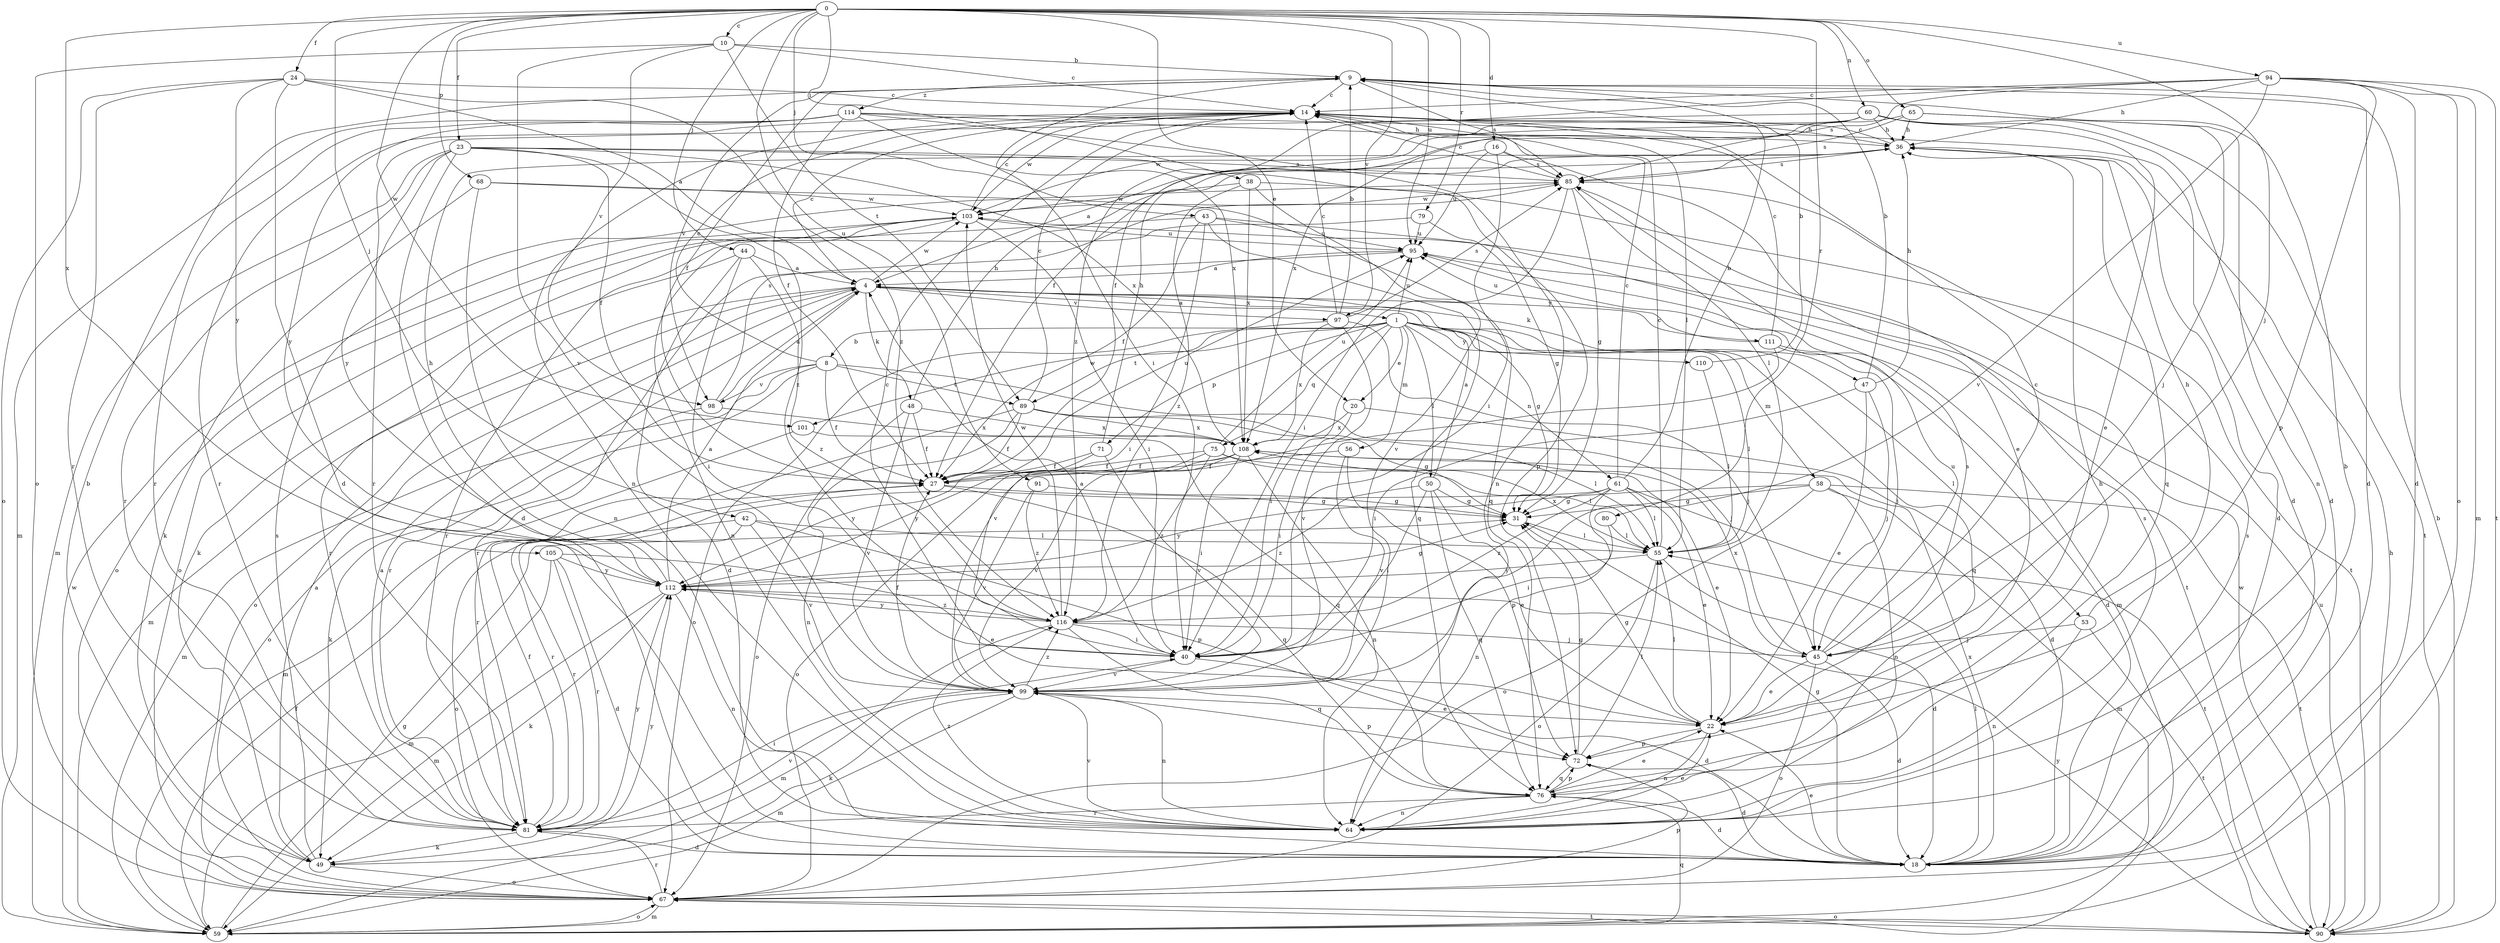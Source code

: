 strict digraph  {
0;
1;
4;
8;
9;
10;
14;
16;
18;
20;
22;
23;
24;
27;
31;
36;
38;
40;
42;
43;
44;
45;
47;
48;
49;
50;
53;
55;
56;
58;
59;
60;
61;
64;
65;
67;
68;
71;
72;
75;
76;
79;
80;
81;
85;
89;
90;
91;
94;
95;
97;
98;
99;
101;
103;
105;
108;
110;
111;
112;
114;
116;
0 -> 10  [label=c];
0 -> 16  [label=d];
0 -> 20  [label=e];
0 -> 23  [label=f];
0 -> 24  [label=f];
0 -> 38  [label=i];
0 -> 42  [label=j];
0 -> 43  [label=j];
0 -> 44  [label=j];
0 -> 45  [label=j];
0 -> 60  [label=n];
0 -> 65  [label=o];
0 -> 68  [label=p];
0 -> 79  [label=r];
0 -> 80  [label=r];
0 -> 91  [label=u];
0 -> 94  [label=u];
0 -> 95  [label=u];
0 -> 97  [label=v];
0 -> 101  [label=w];
0 -> 105  [label=x];
1 -> 8  [label=b];
1 -> 20  [label=e];
1 -> 40  [label=i];
1 -> 50  [label=l];
1 -> 53  [label=l];
1 -> 55  [label=l];
1 -> 56  [label=m];
1 -> 58  [label=m];
1 -> 61  [label=n];
1 -> 71  [label=p];
1 -> 75  [label=q];
1 -> 76  [label=q];
1 -> 89  [label=t];
1 -> 95  [label=u];
1 -> 101  [label=w];
1 -> 110  [label=y];
4 -> 1  [label=a];
4 -> 14  [label=c];
4 -> 31  [label=g];
4 -> 47  [label=k];
4 -> 48  [label=k];
4 -> 59  [label=m];
4 -> 67  [label=o];
4 -> 81  [label=r];
4 -> 97  [label=v];
4 -> 103  [label=w];
4 -> 111  [label=y];
8 -> 14  [label=c];
8 -> 27  [label=f];
8 -> 45  [label=j];
8 -> 59  [label=m];
8 -> 67  [label=o];
8 -> 89  [label=t];
8 -> 98  [label=v];
9 -> 14  [label=c];
9 -> 18  [label=d];
9 -> 27  [label=f];
9 -> 40  [label=i];
9 -> 85  [label=s];
9 -> 98  [label=v];
9 -> 114  [label=z];
10 -> 9  [label=b];
10 -> 14  [label=c];
10 -> 67  [label=o];
10 -> 89  [label=t];
10 -> 98  [label=v];
10 -> 99  [label=v];
14 -> 36  [label=h];
14 -> 55  [label=l];
14 -> 64  [label=n];
14 -> 81  [label=r];
14 -> 103  [label=w];
16 -> 4  [label=a];
16 -> 22  [label=e];
16 -> 40  [label=i];
16 -> 85  [label=s];
16 -> 95  [label=u];
18 -> 22  [label=e];
18 -> 31  [label=g];
18 -> 55  [label=l];
18 -> 85  [label=s];
18 -> 108  [label=x];
20 -> 18  [label=d];
20 -> 40  [label=i];
20 -> 108  [label=x];
22 -> 31  [label=g];
22 -> 55  [label=l];
22 -> 64  [label=n];
22 -> 72  [label=p];
22 -> 85  [label=s];
23 -> 18  [label=d];
23 -> 27  [label=f];
23 -> 59  [label=m];
23 -> 72  [label=p];
23 -> 81  [label=r];
23 -> 85  [label=s];
23 -> 108  [label=x];
23 -> 112  [label=y];
23 -> 116  [label=z];
24 -> 4  [label=a];
24 -> 14  [label=c];
24 -> 18  [label=d];
24 -> 67  [label=o];
24 -> 81  [label=r];
24 -> 112  [label=y];
24 -> 116  [label=z];
27 -> 31  [label=g];
27 -> 76  [label=q];
27 -> 95  [label=u];
31 -> 55  [label=l];
36 -> 14  [label=c];
36 -> 18  [label=d];
36 -> 76  [label=q];
36 -> 85  [label=s];
38 -> 90  [label=t];
38 -> 99  [label=v];
38 -> 103  [label=w];
38 -> 108  [label=x];
38 -> 116  [label=z];
40 -> 4  [label=a];
40 -> 14  [label=c];
40 -> 18  [label=d];
40 -> 99  [label=v];
42 -> 55  [label=l];
42 -> 67  [label=o];
42 -> 72  [label=p];
42 -> 81  [label=r];
42 -> 99  [label=v];
43 -> 27  [label=f];
43 -> 40  [label=i];
43 -> 67  [label=o];
43 -> 76  [label=q];
43 -> 90  [label=t];
43 -> 95  [label=u];
44 -> 4  [label=a];
44 -> 18  [label=d];
44 -> 40  [label=i];
44 -> 81  [label=r];
44 -> 116  [label=z];
45 -> 14  [label=c];
45 -> 18  [label=d];
45 -> 22  [label=e];
45 -> 67  [label=o];
45 -> 95  [label=u];
45 -> 108  [label=x];
47 -> 9  [label=b];
47 -> 22  [label=e];
47 -> 36  [label=h];
47 -> 40  [label=i];
47 -> 45  [label=j];
48 -> 27  [label=f];
48 -> 36  [label=h];
48 -> 67  [label=o];
48 -> 99  [label=v];
48 -> 108  [label=x];
49 -> 4  [label=a];
49 -> 9  [label=b];
49 -> 67  [label=o];
49 -> 85  [label=s];
49 -> 112  [label=y];
50 -> 4  [label=a];
50 -> 22  [label=e];
50 -> 31  [label=g];
50 -> 40  [label=i];
50 -> 76  [label=q];
50 -> 116  [label=z];
53 -> 36  [label=h];
53 -> 45  [label=j];
53 -> 64  [label=n];
53 -> 90  [label=t];
55 -> 14  [label=c];
55 -> 18  [label=d];
55 -> 67  [label=o];
55 -> 108  [label=x];
55 -> 112  [label=y];
56 -> 27  [label=f];
56 -> 72  [label=p];
56 -> 99  [label=v];
58 -> 31  [label=g];
58 -> 59  [label=m];
58 -> 64  [label=n];
58 -> 67  [label=o];
58 -> 90  [label=t];
58 -> 112  [label=y];
59 -> 27  [label=f];
59 -> 31  [label=g];
59 -> 67  [label=o];
59 -> 76  [label=q];
59 -> 103  [label=w];
60 -> 18  [label=d];
60 -> 22  [label=e];
60 -> 27  [label=f];
60 -> 36  [label=h];
60 -> 81  [label=r];
60 -> 90  [label=t];
60 -> 103  [label=w];
60 -> 108  [label=x];
61 -> 9  [label=b];
61 -> 14  [label=c];
61 -> 22  [label=e];
61 -> 31  [label=g];
61 -> 55  [label=l];
61 -> 64  [label=n];
61 -> 81  [label=r];
61 -> 90  [label=t];
61 -> 116  [label=z];
64 -> 9  [label=b];
64 -> 22  [label=e];
64 -> 85  [label=s];
64 -> 99  [label=v];
64 -> 116  [label=z];
65 -> 27  [label=f];
65 -> 36  [label=h];
65 -> 45  [label=j];
65 -> 64  [label=n];
65 -> 85  [label=s];
67 -> 59  [label=m];
67 -> 72  [label=p];
67 -> 81  [label=r];
67 -> 90  [label=t];
68 -> 49  [label=k];
68 -> 64  [label=n];
68 -> 76  [label=q];
68 -> 103  [label=w];
71 -> 27  [label=f];
71 -> 36  [label=h];
71 -> 99  [label=v];
71 -> 112  [label=y];
72 -> 18  [label=d];
72 -> 31  [label=g];
72 -> 55  [label=l];
72 -> 76  [label=q];
75 -> 22  [label=e];
75 -> 27  [label=f];
75 -> 55  [label=l];
75 -> 95  [label=u];
75 -> 112  [label=y];
75 -> 116  [label=z];
76 -> 18  [label=d];
76 -> 22  [label=e];
76 -> 36  [label=h];
76 -> 64  [label=n];
76 -> 72  [label=p];
76 -> 81  [label=r];
79 -> 31  [label=g];
79 -> 81  [label=r];
79 -> 95  [label=u];
80 -> 40  [label=i];
80 -> 55  [label=l];
81 -> 4  [label=a];
81 -> 18  [label=d];
81 -> 27  [label=f];
81 -> 40  [label=i];
81 -> 49  [label=k];
81 -> 99  [label=v];
81 -> 112  [label=y];
85 -> 14  [label=c];
85 -> 31  [label=g];
85 -> 40  [label=i];
85 -> 55  [label=l];
85 -> 103  [label=w];
89 -> 14  [label=c];
89 -> 27  [label=f];
89 -> 31  [label=g];
89 -> 55  [label=l];
89 -> 64  [label=n];
89 -> 81  [label=r];
89 -> 108  [label=x];
90 -> 9  [label=b];
90 -> 36  [label=h];
90 -> 67  [label=o];
90 -> 95  [label=u];
90 -> 103  [label=w];
90 -> 112  [label=y];
91 -> 31  [label=g];
91 -> 99  [label=v];
91 -> 116  [label=z];
94 -> 14  [label=c];
94 -> 18  [label=d];
94 -> 36  [label=h];
94 -> 59  [label=m];
94 -> 67  [label=o];
94 -> 72  [label=p];
94 -> 85  [label=s];
94 -> 90  [label=t];
94 -> 99  [label=v];
94 -> 116  [label=z];
95 -> 4  [label=a];
95 -> 59  [label=m];
95 -> 81  [label=r];
97 -> 9  [label=b];
97 -> 14  [label=c];
97 -> 45  [label=j];
97 -> 67  [label=o];
97 -> 85  [label=s];
97 -> 99  [label=v];
97 -> 108  [label=x];
98 -> 4  [label=a];
98 -> 49  [label=k];
98 -> 85  [label=s];
98 -> 108  [label=x];
99 -> 22  [label=e];
99 -> 27  [label=f];
99 -> 49  [label=k];
99 -> 59  [label=m];
99 -> 64  [label=n];
99 -> 72  [label=p];
99 -> 116  [label=z];
101 -> 59  [label=m];
101 -> 76  [label=q];
103 -> 14  [label=c];
103 -> 40  [label=i];
103 -> 49  [label=k];
103 -> 64  [label=n];
103 -> 67  [label=o];
103 -> 95  [label=u];
105 -> 18  [label=d];
105 -> 22  [label=e];
105 -> 59  [label=m];
105 -> 81  [label=r];
105 -> 112  [label=y];
108 -> 27  [label=f];
108 -> 40  [label=i];
108 -> 64  [label=n];
108 -> 67  [label=o];
108 -> 99  [label=v];
110 -> 9  [label=b];
110 -> 55  [label=l];
111 -> 14  [label=c];
111 -> 18  [label=d];
111 -> 45  [label=j];
111 -> 95  [label=u];
111 -> 99  [label=v];
112 -> 4  [label=a];
112 -> 31  [label=g];
112 -> 36  [label=h];
112 -> 49  [label=k];
112 -> 59  [label=m];
112 -> 64  [label=n];
112 -> 116  [label=z];
114 -> 18  [label=d];
114 -> 27  [label=f];
114 -> 36  [label=h];
114 -> 59  [label=m];
114 -> 64  [label=n];
114 -> 81  [label=r];
114 -> 108  [label=x];
114 -> 112  [label=y];
116 -> 40  [label=i];
116 -> 45  [label=j];
116 -> 59  [label=m];
116 -> 76  [label=q];
116 -> 103  [label=w];
116 -> 112  [label=y];
}

